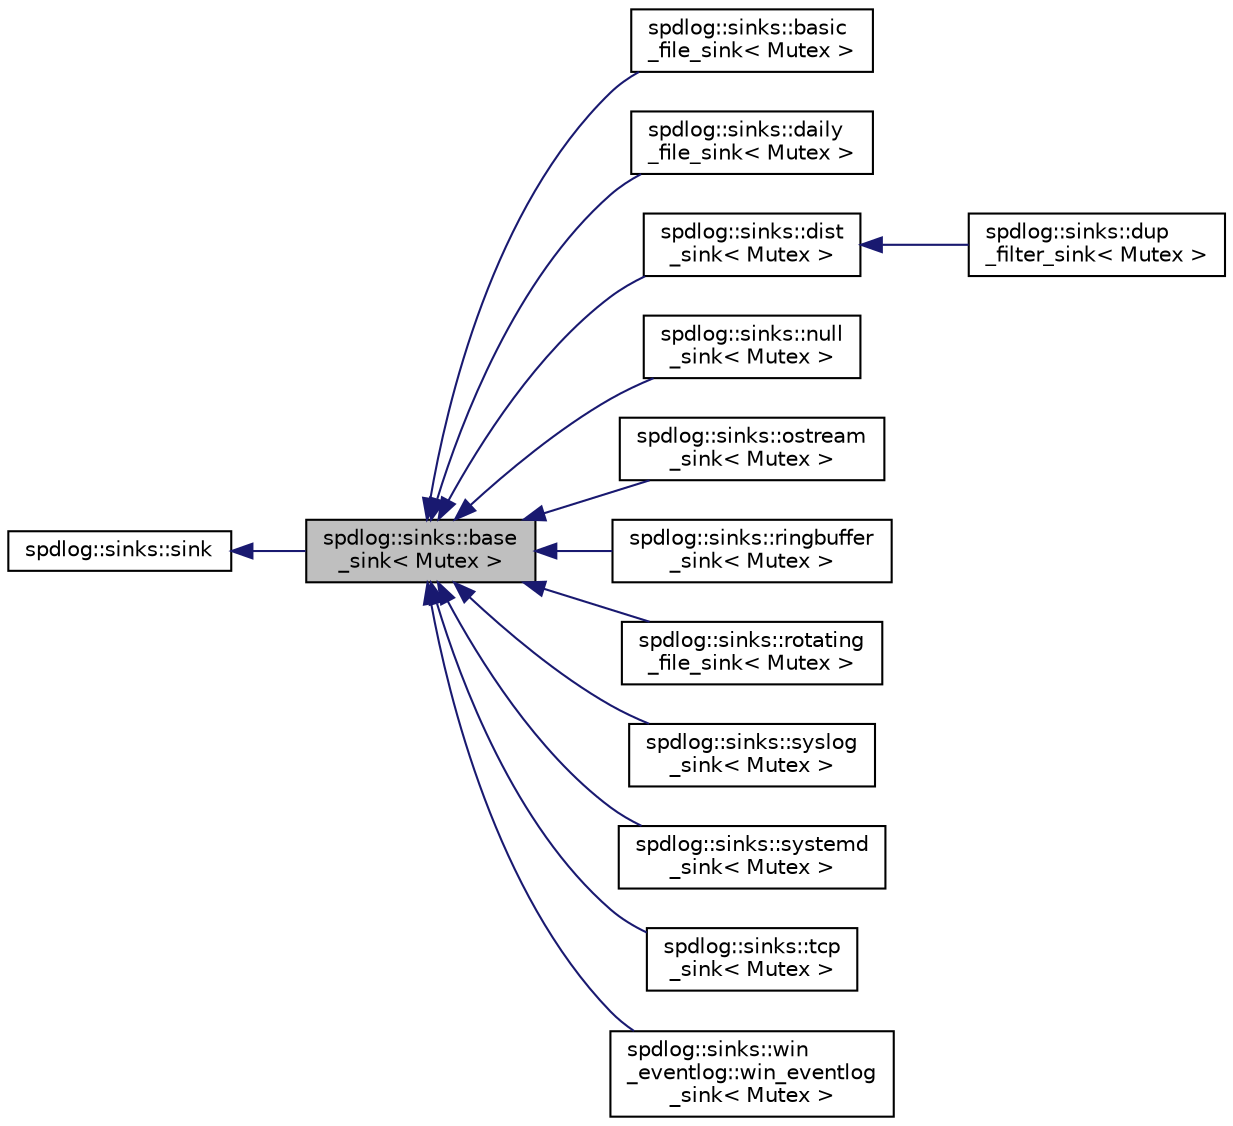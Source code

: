 digraph "spdlog::sinks::base_sink&lt; Mutex &gt;"
{
  edge [fontname="Helvetica",fontsize="10",labelfontname="Helvetica",labelfontsize="10"];
  node [fontname="Helvetica",fontsize="10",shape=record];
  rankdir="LR";
  Node0 [label="spdlog::sinks::base\l_sink\< Mutex \>",height=0.2,width=0.4,color="black", fillcolor="grey75", style="filled", fontcolor="black"];
  Node1 -> Node0 [dir="back",color="midnightblue",fontsize="10",style="solid"];
  Node1 [label="spdlog::sinks::sink",height=0.2,width=0.4,color="black", fillcolor="white", style="filled",URL="$classspdlog_1_1sinks_1_1sink.html"];
  Node0 -> Node2 [dir="back",color="midnightblue",fontsize="10",style="solid"];
  Node2 [label="spdlog::sinks::basic\l_file_sink\< Mutex \>",height=0.2,width=0.4,color="black", fillcolor="white", style="filled",URL="$classspdlog_1_1sinks_1_1basic__file__sink.html"];
  Node0 -> Node3 [dir="back",color="midnightblue",fontsize="10",style="solid"];
  Node3 [label="spdlog::sinks::daily\l_file_sink\< Mutex \>",height=0.2,width=0.4,color="black", fillcolor="white", style="filled",URL="$classspdlog_1_1sinks_1_1daily__file__sink.html"];
  Node0 -> Node4 [dir="back",color="midnightblue",fontsize="10",style="solid"];
  Node4 [label="spdlog::sinks::dist\l_sink\< Mutex \>",height=0.2,width=0.4,color="black", fillcolor="white", style="filled",URL="$classspdlog_1_1sinks_1_1dist__sink.html"];
  Node4 -> Node5 [dir="back",color="midnightblue",fontsize="10",style="solid"];
  Node5 [label="spdlog::sinks::dup\l_filter_sink\< Mutex \>",height=0.2,width=0.4,color="black", fillcolor="white", style="filled",URL="$classspdlog_1_1sinks_1_1dup__filter__sink.html"];
  Node0 -> Node6 [dir="back",color="midnightblue",fontsize="10",style="solid"];
  Node6 [label="spdlog::sinks::null\l_sink\< Mutex \>",height=0.2,width=0.4,color="black", fillcolor="white", style="filled",URL="$classspdlog_1_1sinks_1_1null__sink.html"];
  Node0 -> Node7 [dir="back",color="midnightblue",fontsize="10",style="solid"];
  Node7 [label="spdlog::sinks::ostream\l_sink\< Mutex \>",height=0.2,width=0.4,color="black", fillcolor="white", style="filled",URL="$classspdlog_1_1sinks_1_1ostream__sink.html"];
  Node0 -> Node8 [dir="back",color="midnightblue",fontsize="10",style="solid"];
  Node8 [label="spdlog::sinks::ringbuffer\l_sink\< Mutex \>",height=0.2,width=0.4,color="black", fillcolor="white", style="filled",URL="$classspdlog_1_1sinks_1_1ringbuffer__sink.html"];
  Node0 -> Node9 [dir="back",color="midnightblue",fontsize="10",style="solid"];
  Node9 [label="spdlog::sinks::rotating\l_file_sink\< Mutex \>",height=0.2,width=0.4,color="black", fillcolor="white", style="filled",URL="$classspdlog_1_1sinks_1_1rotating__file__sink.html"];
  Node0 -> Node10 [dir="back",color="midnightblue",fontsize="10",style="solid"];
  Node10 [label="spdlog::sinks::syslog\l_sink\< Mutex \>",height=0.2,width=0.4,color="black", fillcolor="white", style="filled",URL="$classspdlog_1_1sinks_1_1syslog__sink.html"];
  Node0 -> Node11 [dir="back",color="midnightblue",fontsize="10",style="solid"];
  Node11 [label="spdlog::sinks::systemd\l_sink\< Mutex \>",height=0.2,width=0.4,color="black", fillcolor="white", style="filled",URL="$classspdlog_1_1sinks_1_1systemd__sink.html"];
  Node0 -> Node12 [dir="back",color="midnightblue",fontsize="10",style="solid"];
  Node12 [label="spdlog::sinks::tcp\l_sink\< Mutex \>",height=0.2,width=0.4,color="black", fillcolor="white", style="filled",URL="$classspdlog_1_1sinks_1_1tcp__sink.html"];
  Node0 -> Node13 [dir="back",color="midnightblue",fontsize="10",style="solid"];
  Node13 [label="spdlog::sinks::win\l_eventlog::win_eventlog\l_sink\< Mutex \>",height=0.2,width=0.4,color="black", fillcolor="white", style="filled",URL="$classspdlog_1_1sinks_1_1win__eventlog_1_1win__eventlog__sink.html"];
}
